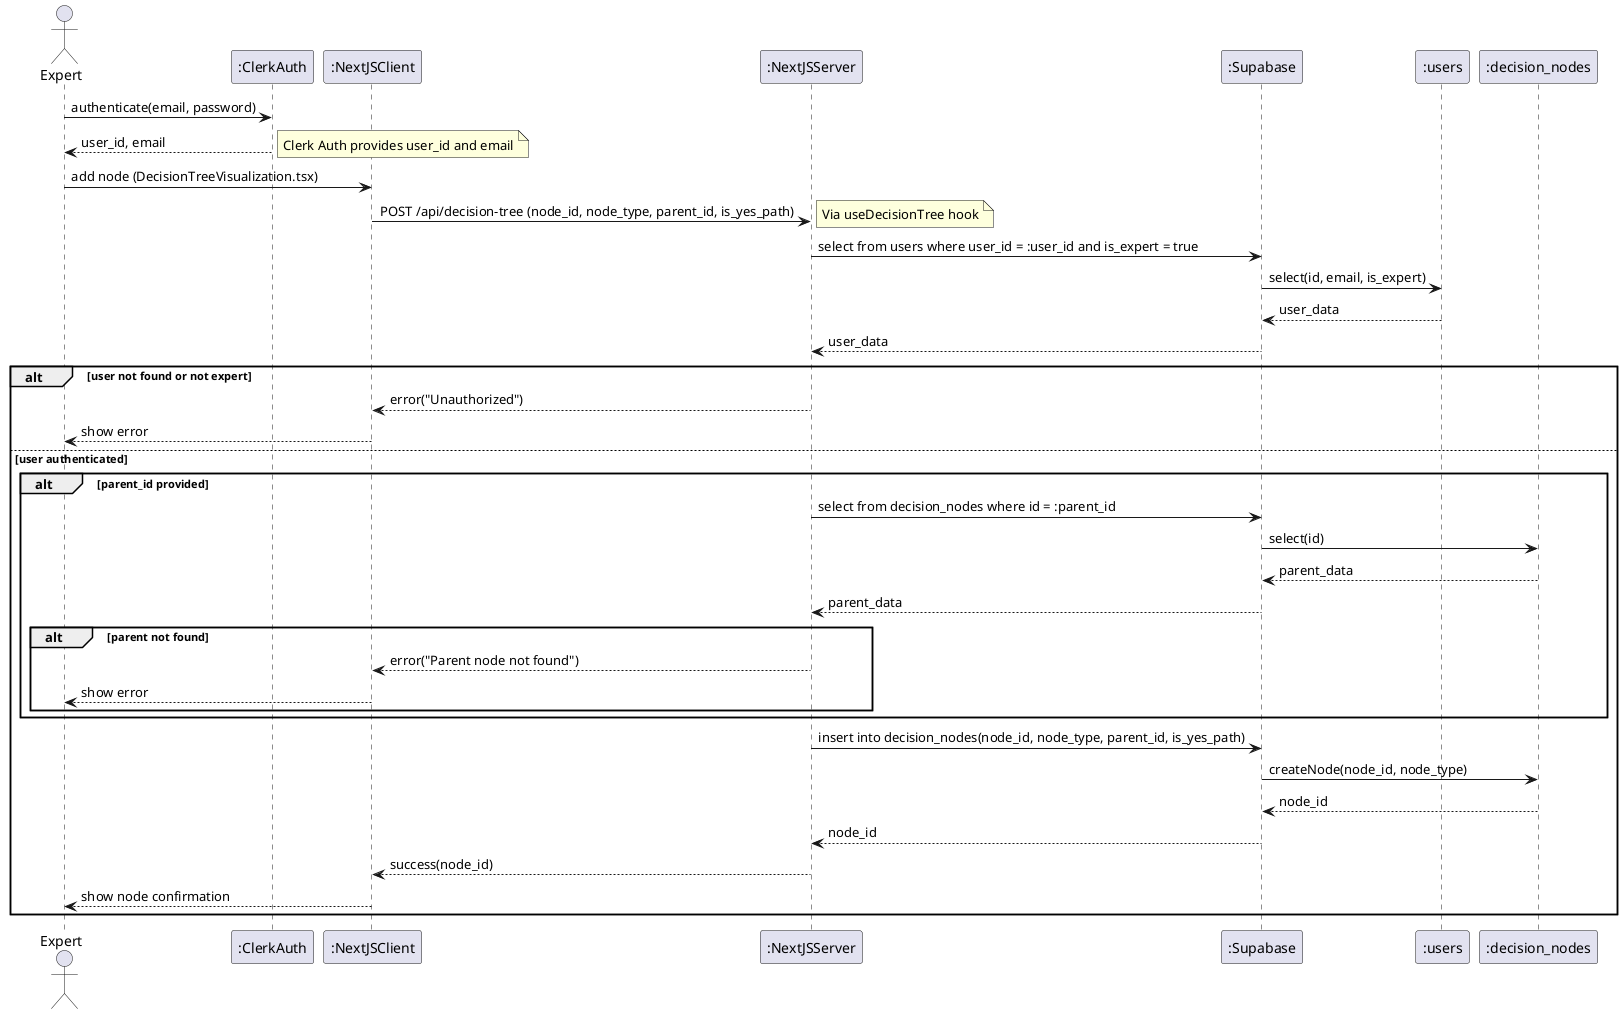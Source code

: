 @startuml
actor Expert
participant ":ClerkAuth" as ClerkAuth
participant ":NextJSClient" as Client
participant ":NextJSServer" as Server
participant ":Supabase" as Supabase
participant ":users" as Users
participant ":decision_nodes" as DecisionNodes

' Expert login
Expert -> ClerkAuth: authenticate(email, password)
ClerkAuth --> Expert: user_id, email
note right: Clerk Auth provides user_id and email

' Expert menambah node decision tree
Expert -> Client: add node (DecisionTreeVisualization.tsx)
Client -> Server: POST /api/decision-tree (node_id, node_type, parent_id, is_yes_path)
note right: Via useDecisionTree hook

' Server memvalidasi pengguna
Server -> Supabase: select from users where user_id = :user_id and is_expert = true
Supabase -> Users: select(id, email, is_expert)
Users --> Supabase: user_data
Supabase --> Server: user_data
alt user not found or not expert
  Server --> Client: error("Unauthorized")
  Client --> Expert: show error
else user authenticated
  ' Server memvalidasi parent node (jika ada)
  alt parent_id provided
    Server -> Supabase: select from decision_nodes where id = :parent_id
    Supabase -> DecisionNodes: select(id)
    DecisionNodes --> Supabase: parent_data
    Supabase --> Server: parent_data
    alt parent not found
      Server --> Client: error("Parent node not found")
      Client --> Expert: show error
    end
  end

  ' Server menyimpan node
  Server -> Supabase: insert into decision_nodes(node_id, node_type, parent_id, is_yes_path)
  Supabase -> DecisionNodes: createNode(node_id, node_type)
  DecisionNodes --> Supabase: node_id
  Supabase --> Server: node_id
  Server --> Client: success(node_id)
  Client --> Expert: show node confirmation
end

@enduml